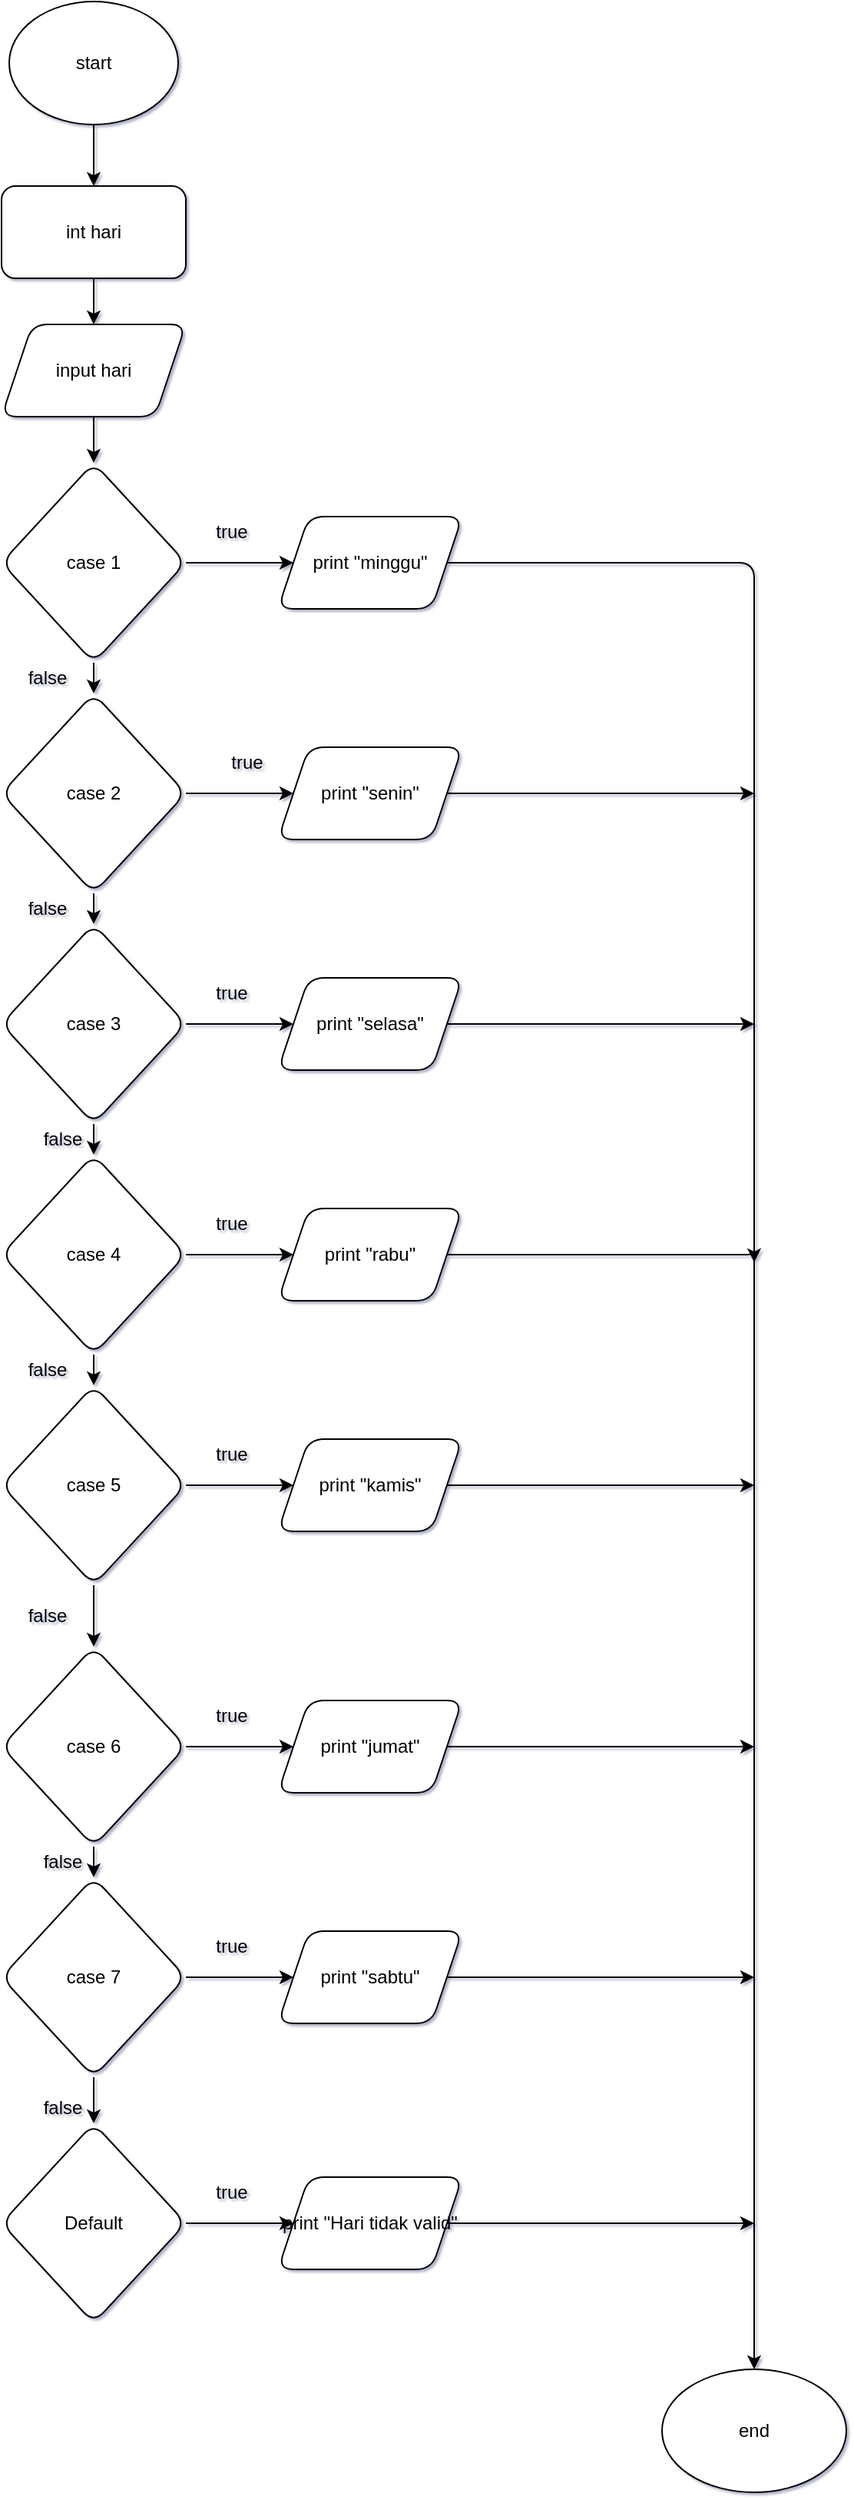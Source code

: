<mxfile version="13.7.7" type="github">
  <diagram id="C5RBs43oDa-KdzZeNtuy" name="Page-1">
    <mxGraphModel dx="1422" dy="763" grid="1" gridSize="10" guides="1" tooltips="1" connect="1" arrows="1" fold="1" page="1" pageScale="1" pageWidth="827" pageHeight="1169" math="0" shadow="1">
      <root>
        <mxCell id="WIyWlLk6GJQsqaUBKTNV-0" />
        <mxCell id="WIyWlLk6GJQsqaUBKTNV-1" parent="WIyWlLk6GJQsqaUBKTNV-0" />
        <mxCell id="PVWiegsbPPJGI24b19QW-0" value="" style="edgeStyle=orthogonalEdgeStyle;orthogonalLoop=1;jettySize=auto;html=1;" edge="1" parent="WIyWlLk6GJQsqaUBKTNV-1" source="PVWiegsbPPJGI24b19QW-1" target="PVWiegsbPPJGI24b19QW-3">
          <mxGeometry relative="1" as="geometry" />
        </mxCell>
        <mxCell id="PVWiegsbPPJGI24b19QW-1" value="start" style="ellipse;whiteSpace=wrap;html=1;rounded=1;" vertex="1" parent="WIyWlLk6GJQsqaUBKTNV-1">
          <mxGeometry x="95" y="40" width="110" height="80" as="geometry" />
        </mxCell>
        <mxCell id="PVWiegsbPPJGI24b19QW-2" value="" style="edgeStyle=orthogonalEdgeStyle;orthogonalLoop=1;jettySize=auto;html=1;" edge="1" parent="WIyWlLk6GJQsqaUBKTNV-1" source="PVWiegsbPPJGI24b19QW-3" target="PVWiegsbPPJGI24b19QW-5">
          <mxGeometry relative="1" as="geometry" />
        </mxCell>
        <mxCell id="PVWiegsbPPJGI24b19QW-3" value="int hari" style="whiteSpace=wrap;html=1;rounded=1;" vertex="1" parent="WIyWlLk6GJQsqaUBKTNV-1">
          <mxGeometry x="90" y="160" width="120" height="60" as="geometry" />
        </mxCell>
        <mxCell id="PVWiegsbPPJGI24b19QW-4" value="" style="edgeStyle=orthogonalEdgeStyle;orthogonalLoop=1;jettySize=auto;html=1;" edge="1" parent="WIyWlLk6GJQsqaUBKTNV-1" source="PVWiegsbPPJGI24b19QW-5" target="PVWiegsbPPJGI24b19QW-8">
          <mxGeometry relative="1" as="geometry" />
        </mxCell>
        <mxCell id="PVWiegsbPPJGI24b19QW-5" value="input hari" style="shape=parallelogram;perimeter=parallelogramPerimeter;whiteSpace=wrap;html=1;fixedSize=1;rounded=1;" vertex="1" parent="WIyWlLk6GJQsqaUBKTNV-1">
          <mxGeometry x="90" y="250" width="120" height="60" as="geometry" />
        </mxCell>
        <mxCell id="PVWiegsbPPJGI24b19QW-6" value="" style="edgeStyle=orthogonalEdgeStyle;orthogonalLoop=1;jettySize=auto;html=1;" edge="1" parent="WIyWlLk6GJQsqaUBKTNV-1" source="PVWiegsbPPJGI24b19QW-8" target="PVWiegsbPPJGI24b19QW-30">
          <mxGeometry relative="1" as="geometry" />
        </mxCell>
        <mxCell id="PVWiegsbPPJGI24b19QW-7" value="" style="edgeStyle=orthogonalEdgeStyle;orthogonalLoop=1;jettySize=auto;html=1;" edge="1" parent="WIyWlLk6GJQsqaUBKTNV-1" source="PVWiegsbPPJGI24b19QW-8" target="PVWiegsbPPJGI24b19QW-11">
          <mxGeometry relative="1" as="geometry" />
        </mxCell>
        <mxCell id="PVWiegsbPPJGI24b19QW-8" value="case 1" style="rhombus;whiteSpace=wrap;html=1;rounded=1;" vertex="1" parent="WIyWlLk6GJQsqaUBKTNV-1">
          <mxGeometry x="90" y="340" width="120" height="130" as="geometry" />
        </mxCell>
        <mxCell id="PVWiegsbPPJGI24b19QW-9" value="" style="edgeStyle=orthogonalEdgeStyle;orthogonalLoop=1;jettySize=auto;html=1;" edge="1" parent="WIyWlLk6GJQsqaUBKTNV-1" source="PVWiegsbPPJGI24b19QW-11" target="PVWiegsbPPJGI24b19QW-14">
          <mxGeometry relative="1" as="geometry" />
        </mxCell>
        <mxCell id="PVWiegsbPPJGI24b19QW-10" value="" style="edgeStyle=orthogonalEdgeStyle;orthogonalLoop=1;jettySize=auto;html=1;" edge="1" parent="WIyWlLk6GJQsqaUBKTNV-1" source="PVWiegsbPPJGI24b19QW-11" target="PVWiegsbPPJGI24b19QW-32">
          <mxGeometry relative="1" as="geometry" />
        </mxCell>
        <mxCell id="PVWiegsbPPJGI24b19QW-11" value="case 2" style="rhombus;whiteSpace=wrap;html=1;rounded=1;" vertex="1" parent="WIyWlLk6GJQsqaUBKTNV-1">
          <mxGeometry x="90" y="490" width="120" height="130" as="geometry" />
        </mxCell>
        <mxCell id="PVWiegsbPPJGI24b19QW-12" value="" style="edgeStyle=orthogonalEdgeStyle;orthogonalLoop=1;jettySize=auto;html=1;" edge="1" parent="WIyWlLk6GJQsqaUBKTNV-1" source="PVWiegsbPPJGI24b19QW-14" target="PVWiegsbPPJGI24b19QW-17">
          <mxGeometry relative="1" as="geometry" />
        </mxCell>
        <mxCell id="PVWiegsbPPJGI24b19QW-13" value="" style="edgeStyle=orthogonalEdgeStyle;orthogonalLoop=1;jettySize=auto;html=1;" edge="1" parent="WIyWlLk6GJQsqaUBKTNV-1" source="PVWiegsbPPJGI24b19QW-14" target="PVWiegsbPPJGI24b19QW-34">
          <mxGeometry relative="1" as="geometry" />
        </mxCell>
        <mxCell id="PVWiegsbPPJGI24b19QW-14" value="case 3" style="rhombus;whiteSpace=wrap;html=1;rounded=1;" vertex="1" parent="WIyWlLk6GJQsqaUBKTNV-1">
          <mxGeometry x="90" y="640" width="120" height="130" as="geometry" />
        </mxCell>
        <mxCell id="PVWiegsbPPJGI24b19QW-15" value="" style="edgeStyle=orthogonalEdgeStyle;orthogonalLoop=1;jettySize=auto;html=1;" edge="1" parent="WIyWlLk6GJQsqaUBKTNV-1" source="PVWiegsbPPJGI24b19QW-17" target="PVWiegsbPPJGI24b19QW-20">
          <mxGeometry relative="1" as="geometry" />
        </mxCell>
        <mxCell id="PVWiegsbPPJGI24b19QW-16" value="" style="edgeStyle=orthogonalEdgeStyle;orthogonalLoop=1;jettySize=auto;html=1;" edge="1" parent="WIyWlLk6GJQsqaUBKTNV-1" source="PVWiegsbPPJGI24b19QW-17" target="PVWiegsbPPJGI24b19QW-36">
          <mxGeometry relative="1" as="geometry" />
        </mxCell>
        <mxCell id="PVWiegsbPPJGI24b19QW-17" value="case 4" style="rhombus;whiteSpace=wrap;html=1;rounded=1;" vertex="1" parent="WIyWlLk6GJQsqaUBKTNV-1">
          <mxGeometry x="90" y="790" width="120" height="130" as="geometry" />
        </mxCell>
        <mxCell id="PVWiegsbPPJGI24b19QW-18" value="" style="edgeStyle=orthogonalEdgeStyle;orthogonalLoop=1;jettySize=auto;html=1;" edge="1" parent="WIyWlLk6GJQsqaUBKTNV-1" source="PVWiegsbPPJGI24b19QW-20" target="PVWiegsbPPJGI24b19QW-23">
          <mxGeometry relative="1" as="geometry" />
        </mxCell>
        <mxCell id="PVWiegsbPPJGI24b19QW-19" value="" style="edgeStyle=orthogonalEdgeStyle;orthogonalLoop=1;jettySize=auto;html=1;" edge="1" parent="WIyWlLk6GJQsqaUBKTNV-1" source="PVWiegsbPPJGI24b19QW-20" target="PVWiegsbPPJGI24b19QW-38">
          <mxGeometry relative="1" as="geometry" />
        </mxCell>
        <mxCell id="PVWiegsbPPJGI24b19QW-20" value="case 5" style="rhombus;whiteSpace=wrap;html=1;rounded=1;" vertex="1" parent="WIyWlLk6GJQsqaUBKTNV-1">
          <mxGeometry x="90" y="940" width="120" height="130" as="geometry" />
        </mxCell>
        <mxCell id="PVWiegsbPPJGI24b19QW-21" value="" style="edgeStyle=orthogonalEdgeStyle;orthogonalLoop=1;jettySize=auto;html=1;" edge="1" parent="WIyWlLk6GJQsqaUBKTNV-1" source="PVWiegsbPPJGI24b19QW-23" target="PVWiegsbPPJGI24b19QW-26">
          <mxGeometry relative="1" as="geometry" />
        </mxCell>
        <mxCell id="PVWiegsbPPJGI24b19QW-22" value="" style="edgeStyle=orthogonalEdgeStyle;orthogonalLoop=1;jettySize=auto;html=1;" edge="1" parent="WIyWlLk6GJQsqaUBKTNV-1" source="PVWiegsbPPJGI24b19QW-23" target="PVWiegsbPPJGI24b19QW-40">
          <mxGeometry relative="1" as="geometry" />
        </mxCell>
        <mxCell id="PVWiegsbPPJGI24b19QW-23" value="case 6" style="rhombus;whiteSpace=wrap;html=1;rounded=1;" vertex="1" parent="WIyWlLk6GJQsqaUBKTNV-1">
          <mxGeometry x="90" y="1110" width="120" height="130" as="geometry" />
        </mxCell>
        <mxCell id="PVWiegsbPPJGI24b19QW-24" value="" style="edgeStyle=orthogonalEdgeStyle;orthogonalLoop=1;jettySize=auto;html=1;" edge="1" parent="WIyWlLk6GJQsqaUBKTNV-1" source="PVWiegsbPPJGI24b19QW-26" target="PVWiegsbPPJGI24b19QW-42">
          <mxGeometry relative="1" as="geometry" />
        </mxCell>
        <mxCell id="PVWiegsbPPJGI24b19QW-25" value="" style="edgeStyle=orthogonalEdgeStyle;orthogonalLoop=1;jettySize=auto;html=1;" edge="1" parent="WIyWlLk6GJQsqaUBKTNV-1" source="PVWiegsbPPJGI24b19QW-26" target="PVWiegsbPPJGI24b19QW-28">
          <mxGeometry relative="1" as="geometry" />
        </mxCell>
        <mxCell id="PVWiegsbPPJGI24b19QW-26" value="case 7" style="rhombus;whiteSpace=wrap;html=1;rounded=1;" vertex="1" parent="WIyWlLk6GJQsqaUBKTNV-1">
          <mxGeometry x="90" y="1260" width="120" height="130" as="geometry" />
        </mxCell>
        <mxCell id="PVWiegsbPPJGI24b19QW-27" value="" style="edgeStyle=orthogonalEdgeStyle;orthogonalLoop=1;jettySize=auto;html=1;" edge="1" parent="WIyWlLk6GJQsqaUBKTNV-1" source="PVWiegsbPPJGI24b19QW-28" target="PVWiegsbPPJGI24b19QW-44">
          <mxGeometry relative="1" as="geometry" />
        </mxCell>
        <mxCell id="PVWiegsbPPJGI24b19QW-28" value="Default" style="rhombus;whiteSpace=wrap;html=1;rounded=1;" vertex="1" parent="WIyWlLk6GJQsqaUBKTNV-1">
          <mxGeometry x="90" y="1420" width="120" height="130" as="geometry" />
        </mxCell>
        <mxCell id="PVWiegsbPPJGI24b19QW-29" value="" style="edgeStyle=orthogonalEdgeStyle;orthogonalLoop=1;jettySize=auto;html=1;" edge="1" parent="WIyWlLk6GJQsqaUBKTNV-1" source="PVWiegsbPPJGI24b19QW-30" target="PVWiegsbPPJGI24b19QW-45">
          <mxGeometry relative="1" as="geometry" />
        </mxCell>
        <mxCell id="PVWiegsbPPJGI24b19QW-30" value="print &quot;minggu&quot;" style="shape=parallelogram;perimeter=parallelogramPerimeter;whiteSpace=wrap;html=1;fixedSize=1;rounded=1;" vertex="1" parent="WIyWlLk6GJQsqaUBKTNV-1">
          <mxGeometry x="270" y="375" width="120" height="60" as="geometry" />
        </mxCell>
        <mxCell id="PVWiegsbPPJGI24b19QW-31" value="" style="edgeStyle=orthogonalEdgeStyle;orthogonalLoop=1;jettySize=auto;html=1;" edge="1" parent="WIyWlLk6GJQsqaUBKTNV-1" source="PVWiegsbPPJGI24b19QW-32">
          <mxGeometry relative="1" as="geometry">
            <mxPoint x="580" y="555" as="targetPoint" />
          </mxGeometry>
        </mxCell>
        <mxCell id="PVWiegsbPPJGI24b19QW-32" value="print &quot;senin&quot;" style="shape=parallelogram;perimeter=parallelogramPerimeter;whiteSpace=wrap;html=1;fixedSize=1;rounded=1;" vertex="1" parent="WIyWlLk6GJQsqaUBKTNV-1">
          <mxGeometry x="270" y="525" width="120" height="60" as="geometry" />
        </mxCell>
        <mxCell id="PVWiegsbPPJGI24b19QW-33" style="edgeStyle=orthogonalEdgeStyle;orthogonalLoop=1;jettySize=auto;html=1;" edge="1" parent="WIyWlLk6GJQsqaUBKTNV-1" source="PVWiegsbPPJGI24b19QW-34">
          <mxGeometry relative="1" as="geometry">
            <mxPoint x="580" y="705.0" as="targetPoint" />
          </mxGeometry>
        </mxCell>
        <mxCell id="PVWiegsbPPJGI24b19QW-34" value="print &quot;selasa&quot;" style="shape=parallelogram;perimeter=parallelogramPerimeter;whiteSpace=wrap;html=1;fixedSize=1;rounded=1;" vertex="1" parent="WIyWlLk6GJQsqaUBKTNV-1">
          <mxGeometry x="270" y="675" width="120" height="60" as="geometry" />
        </mxCell>
        <mxCell id="PVWiegsbPPJGI24b19QW-35" style="edgeStyle=orthogonalEdgeStyle;orthogonalLoop=1;jettySize=auto;html=1;" edge="1" parent="WIyWlLk6GJQsqaUBKTNV-1" source="PVWiegsbPPJGI24b19QW-36">
          <mxGeometry relative="1" as="geometry">
            <mxPoint x="580" y="860" as="targetPoint" />
            <Array as="points">
              <mxPoint x="580" y="855" />
            </Array>
          </mxGeometry>
        </mxCell>
        <mxCell id="PVWiegsbPPJGI24b19QW-36" value="print &quot;rabu&quot;" style="shape=parallelogram;perimeter=parallelogramPerimeter;whiteSpace=wrap;html=1;fixedSize=1;rounded=1;" vertex="1" parent="WIyWlLk6GJQsqaUBKTNV-1">
          <mxGeometry x="270" y="825" width="120" height="60" as="geometry" />
        </mxCell>
        <mxCell id="PVWiegsbPPJGI24b19QW-37" style="edgeStyle=orthogonalEdgeStyle;orthogonalLoop=1;jettySize=auto;html=1;" edge="1" parent="WIyWlLk6GJQsqaUBKTNV-1" source="PVWiegsbPPJGI24b19QW-38">
          <mxGeometry relative="1" as="geometry">
            <mxPoint x="580" y="1005" as="targetPoint" />
          </mxGeometry>
        </mxCell>
        <mxCell id="PVWiegsbPPJGI24b19QW-38" value="print &quot;kamis&quot;" style="shape=parallelogram;perimeter=parallelogramPerimeter;whiteSpace=wrap;html=1;fixedSize=1;rounded=1;" vertex="1" parent="WIyWlLk6GJQsqaUBKTNV-1">
          <mxGeometry x="270" y="975" width="120" height="60" as="geometry" />
        </mxCell>
        <mxCell id="PVWiegsbPPJGI24b19QW-39" style="edgeStyle=orthogonalEdgeStyle;orthogonalLoop=1;jettySize=auto;html=1;" edge="1" parent="WIyWlLk6GJQsqaUBKTNV-1" source="PVWiegsbPPJGI24b19QW-40">
          <mxGeometry relative="1" as="geometry">
            <mxPoint x="580" y="1175" as="targetPoint" />
          </mxGeometry>
        </mxCell>
        <mxCell id="PVWiegsbPPJGI24b19QW-40" value="print &quot;jumat&quot;" style="shape=parallelogram;perimeter=parallelogramPerimeter;whiteSpace=wrap;html=1;fixedSize=1;rounded=1;" vertex="1" parent="WIyWlLk6GJQsqaUBKTNV-1">
          <mxGeometry x="270" y="1145" width="120" height="60" as="geometry" />
        </mxCell>
        <mxCell id="PVWiegsbPPJGI24b19QW-41" style="edgeStyle=orthogonalEdgeStyle;orthogonalLoop=1;jettySize=auto;html=1;" edge="1" parent="WIyWlLk6GJQsqaUBKTNV-1" source="PVWiegsbPPJGI24b19QW-42">
          <mxGeometry relative="1" as="geometry">
            <mxPoint x="580" y="1325" as="targetPoint" />
          </mxGeometry>
        </mxCell>
        <mxCell id="PVWiegsbPPJGI24b19QW-42" value="print &quot;sabtu&quot;" style="shape=parallelogram;perimeter=parallelogramPerimeter;whiteSpace=wrap;html=1;fixedSize=1;rounded=1;" vertex="1" parent="WIyWlLk6GJQsqaUBKTNV-1">
          <mxGeometry x="270" y="1295" width="120" height="60" as="geometry" />
        </mxCell>
        <mxCell id="PVWiegsbPPJGI24b19QW-43" style="edgeStyle=orthogonalEdgeStyle;orthogonalLoop=1;jettySize=auto;html=1;" edge="1" parent="WIyWlLk6GJQsqaUBKTNV-1" source="PVWiegsbPPJGI24b19QW-44">
          <mxGeometry relative="1" as="geometry">
            <mxPoint x="580" y="1485" as="targetPoint" />
          </mxGeometry>
        </mxCell>
        <mxCell id="PVWiegsbPPJGI24b19QW-44" value="print &quot;Hari tidak valid&quot;" style="shape=parallelogram;perimeter=parallelogramPerimeter;whiteSpace=wrap;html=1;fixedSize=1;rounded=1;" vertex="1" parent="WIyWlLk6GJQsqaUBKTNV-1">
          <mxGeometry x="270" y="1455" width="120" height="60" as="geometry" />
        </mxCell>
        <mxCell id="PVWiegsbPPJGI24b19QW-45" value="end" style="ellipse;whiteSpace=wrap;html=1;rounded=1;" vertex="1" parent="WIyWlLk6GJQsqaUBKTNV-1">
          <mxGeometry x="520" y="1580" width="120" height="80" as="geometry" />
        </mxCell>
        <mxCell id="PVWiegsbPPJGI24b19QW-46" value="true" style="text;html=1;strokeColor=none;fillColor=none;align=center;verticalAlign=middle;whiteSpace=wrap;rounded=1;" vertex="1" parent="WIyWlLk6GJQsqaUBKTNV-1">
          <mxGeometry x="220" y="375" width="40" height="20" as="geometry" />
        </mxCell>
        <mxCell id="PVWiegsbPPJGI24b19QW-47" value="true" style="text;html=1;strokeColor=none;fillColor=none;align=center;verticalAlign=middle;whiteSpace=wrap;rounded=1;" vertex="1" parent="WIyWlLk6GJQsqaUBKTNV-1">
          <mxGeometry x="230" y="525" width="40" height="20" as="geometry" />
        </mxCell>
        <mxCell id="PVWiegsbPPJGI24b19QW-48" value="true" style="text;html=1;strokeColor=none;fillColor=none;align=center;verticalAlign=middle;whiteSpace=wrap;rounded=1;" vertex="1" parent="WIyWlLk6GJQsqaUBKTNV-1">
          <mxGeometry x="220" y="675" width="40" height="20" as="geometry" />
        </mxCell>
        <mxCell id="PVWiegsbPPJGI24b19QW-49" value="true" style="text;html=1;strokeColor=none;fillColor=none;align=center;verticalAlign=middle;whiteSpace=wrap;rounded=1;" vertex="1" parent="WIyWlLk6GJQsqaUBKTNV-1">
          <mxGeometry x="220" y="825" width="40" height="20" as="geometry" />
        </mxCell>
        <mxCell id="PVWiegsbPPJGI24b19QW-50" value="true" style="text;html=1;strokeColor=none;fillColor=none;align=center;verticalAlign=middle;whiteSpace=wrap;rounded=1;" vertex="1" parent="WIyWlLk6GJQsqaUBKTNV-1">
          <mxGeometry x="220" y="975" width="40" height="20" as="geometry" />
        </mxCell>
        <mxCell id="PVWiegsbPPJGI24b19QW-51" value="true" style="text;html=1;strokeColor=none;fillColor=none;align=center;verticalAlign=middle;whiteSpace=wrap;rounded=1;" vertex="1" parent="WIyWlLk6GJQsqaUBKTNV-1">
          <mxGeometry x="220" y="1145" width="40" height="20" as="geometry" />
        </mxCell>
        <mxCell id="PVWiegsbPPJGI24b19QW-52" value="true" style="text;html=1;strokeColor=none;fillColor=none;align=center;verticalAlign=middle;whiteSpace=wrap;rounded=1;" vertex="1" parent="WIyWlLk6GJQsqaUBKTNV-1">
          <mxGeometry x="220" y="1295" width="40" height="20" as="geometry" />
        </mxCell>
        <mxCell id="PVWiegsbPPJGI24b19QW-53" value="true" style="text;html=1;strokeColor=none;fillColor=none;align=center;verticalAlign=middle;whiteSpace=wrap;rounded=1;" vertex="1" parent="WIyWlLk6GJQsqaUBKTNV-1">
          <mxGeometry x="220" y="1455" width="40" height="20" as="geometry" />
        </mxCell>
        <mxCell id="PVWiegsbPPJGI24b19QW-54" value="false" style="text;html=1;strokeColor=none;fillColor=none;align=center;verticalAlign=middle;whiteSpace=wrap;rounded=1;" vertex="1" parent="WIyWlLk6GJQsqaUBKTNV-1">
          <mxGeometry x="110" y="1400" width="40" height="20" as="geometry" />
        </mxCell>
        <mxCell id="PVWiegsbPPJGI24b19QW-55" value="false" style="text;html=1;strokeColor=none;fillColor=none;align=center;verticalAlign=middle;whiteSpace=wrap;rounded=1;" vertex="1" parent="WIyWlLk6GJQsqaUBKTNV-1">
          <mxGeometry x="110" y="1240" width="40" height="20" as="geometry" />
        </mxCell>
        <mxCell id="PVWiegsbPPJGI24b19QW-56" value="false" style="text;html=1;strokeColor=none;fillColor=none;align=center;verticalAlign=middle;whiteSpace=wrap;rounded=1;" vertex="1" parent="WIyWlLk6GJQsqaUBKTNV-1">
          <mxGeometry x="100" y="1080" width="40" height="20" as="geometry" />
        </mxCell>
        <mxCell id="PVWiegsbPPJGI24b19QW-57" value="false" style="text;html=1;strokeColor=none;fillColor=none;align=center;verticalAlign=middle;whiteSpace=wrap;rounded=1;" vertex="1" parent="WIyWlLk6GJQsqaUBKTNV-1">
          <mxGeometry x="100" y="920" width="40" height="20" as="geometry" />
        </mxCell>
        <mxCell id="PVWiegsbPPJGI24b19QW-58" value="false" style="text;html=1;strokeColor=none;fillColor=none;align=center;verticalAlign=middle;whiteSpace=wrap;rounded=1;" vertex="1" parent="WIyWlLk6GJQsqaUBKTNV-1">
          <mxGeometry x="110" y="770" width="40" height="20" as="geometry" />
        </mxCell>
        <mxCell id="PVWiegsbPPJGI24b19QW-59" value="false" style="text;html=1;strokeColor=none;fillColor=none;align=center;verticalAlign=middle;whiteSpace=wrap;rounded=1;" vertex="1" parent="WIyWlLk6GJQsqaUBKTNV-1">
          <mxGeometry x="100" y="620" width="40" height="20" as="geometry" />
        </mxCell>
        <mxCell id="PVWiegsbPPJGI24b19QW-60" value="false" style="text;html=1;strokeColor=none;fillColor=none;align=center;verticalAlign=middle;whiteSpace=wrap;rounded=1;" vertex="1" parent="WIyWlLk6GJQsqaUBKTNV-1">
          <mxGeometry x="100" y="470" width="40" height="20" as="geometry" />
        </mxCell>
      </root>
    </mxGraphModel>
  </diagram>
</mxfile>
